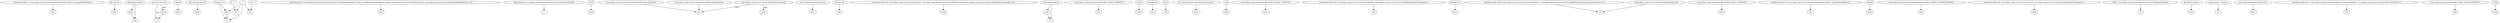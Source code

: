 digraph g {
0[label="interfaceinvoke r3.<org.eclipse.osgi.service.resolver.BundleDescription: long getBundleId()>()"]
1[label="$l4"]
0->1[label=""]
2[label="$l4 cmp 0L"]
3[label="$b5"]
2->3[label=""]
4[label="@caughtexception"]
5[label="$r32"]
4->5[label=""]
6[label="java.util.ArrayList"]
7[label="r2"]
6->7[label="type"]
8[label="r4[i10]"]
9[label="$r27"]
8->9[label=""]
10[label="(java.lang.Error) r61"]
11[label="$r40"]
10->11[label=""]
12[label="i9 + 1"]
13[label="i9"]
12->13[label=""]
14[label="specialinvoke r0.<org.eclipse.osgi.framework.internal.core.PackageAdminImpl: boolean checkExtensionBundle(org.eclipse.osgi.service.resolver.BundleDescription,org.eclipse.osgi.service.resolver.BundleDelta[])>(r5, r53)"]
15[label="$z5"]
14->15[label=""]
16[label="@parameter0: org.eclipse.osgi.framework.internal.core.AbstractBundle[]"]
17[label="r1"]
16->17[label=""]
18[label="r1[i9]"]
19[label="$r25"]
18->19[label=""]
20[label="(org.eclipse.osgi.service.resolver.BundleDescription[]) $r58"]
21[label="r51"]
20->21[label=""]
22[label="r61 instanceof java.lang.Error"]
23[label="$z11"]
22->23[label=""]
24[label="org.eclipse.osgi.service.resolver.BundleDescription[]"]
24->21[label="type"]
25[label="$r30"]
24->25[label="type"]
26[label="$l2 cmp 0L"]
27[label="$b3"]
26->27[label=""]
28[label="interfaceinvoke r50.<org.eclipse.osgi.service.resolver.State: org.eclipse.osgi.service.resolver.StateDelta resolve(org.eclipse.osgi.service.resolver.BundleDescription[])>(r51)"]
29[label="$r59"]
28->29[label=""]
30[label="$r42"]
31[label="r6"]
30->31[label=""]
32[label="(org.eclipse.osgi.service.resolver.BundleDescription[]) null"]
32->21[label=""]
33[label="<org.eclipse.osgi.internal.profile.Profile: boolean STARTUP>"]
34[label="$z1"]
33->34[label=""]
35[label="r1[i9]"]
36[label="$r56"]
35->36[label=""]
37[label="lengthof r4"]
38[label="$i1"]
37->38[label=""]
39[label="@caughtexception"]
39->30[label=""]
40[label="$r23"]
41[label="r52"]
40->41[label=""]
42[label="$r24"]
42->7[label=""]
43[label="r61 instanceof java.lang.RuntimeException"]
44[label="$z10"]
43->44[label=""]
45[label="lengthof r1"]
46[label="$i8"]
45->46[label=""]
47[label="null"]
48[label="$r58"]
47->48[label=""]
49[label="<org.eclipse.osgi.internal.profile.Profile: boolean STARTUP>"]
50[label="$z14"]
49->50[label=""]
39->31[label=""]
51[label="0"]
52[label="i0"]
51->52[label=""]
53[label="interfaceinvoke $r59.<org.eclipse.osgi.service.resolver.StateDelta: org.eclipse.osgi.service.resolver.BundleDelta[] getChanges()>()"]
54[label="r60"]
53->54[label=""]
55[label="lengthof r4"]
56[label="$i11"]
55->56[label=""]
57[label="interfaceinvoke $r29.<org.eclipse.osgi.service.resolver.StateDelta: org.eclipse.osgi.service.resolver.BundleDelta[] getChanges(int,boolean)>(1, 0)"]
58[label="r53"]
57->58[label=""]
59[label="<org.eclipse.osgi.internal.profile.Profile: boolean STARTUP>"]
60[label="$z12"]
59->60[label=""]
61[label="interfaceinvoke r5.<org.eclipse.osgi.service.resolver.BundleDescription: long getBundleId()>()"]
62[label="$l2"]
61->62[label=""]
63[label="(org.eclipse.osgi.service.resolver.BundleDelta[]) null"]
63->58[label=""]
64[label="r4[i10]"]
65[label="$r28"]
64->65[label=""]
66[label="<org.eclipse.osgi.framework.debug.Debug: boolean DEBUG_PACKAGEADMIN>"]
67[label="$z9"]
66->67[label=""]
51->46[label=""]
68[label="interfaceinvoke r50.<org.eclipse.osgi.service.resolver.State: org.eclipse.osgi.service.resolver.StateDelta getChanges()>()"]
69[label="$r29"]
68->69[label=""]
70[label="@this: org.eclipse.osgi.framework.internal.core.PackageAdminImpl"]
71[label="r0"]
70->71[label=""]
72[label="r61"]
4->72[label=""]
73[label="@caughtexception"]
74[label="$r31"]
73->74[label=""]
45->52[label=""]
51->13[label=""]
75[label="@parameter1: boolean"]
76[label="z0"]
75->76[label=""]
77[label="i10"]
51->77[label=""]
78[label="(java.lang.RuntimeException) r61"]
79[label="$r41"]
78->79[label=""]
80[label="i10 + 1"]
80->77[label=""]
46->52[label=""]
81[label="interfaceinvoke $r11.<org.eclipse.osgi.framework.adaptor.FrameworkAdaptor: org.eclipse.osgi.service.resolver.State getState()>()"]
82[label="r50"]
81->82[label=""]
6->42[label="type"]
5->72[label=""]
83[label="<org.eclipse.osgi.internal.profile.Profile: boolean STARTUP>"]
84[label="$z2"]
83->84[label=""]
85[label="r1[i9]"]
86[label="$r26"]
85->86[label=""]
}